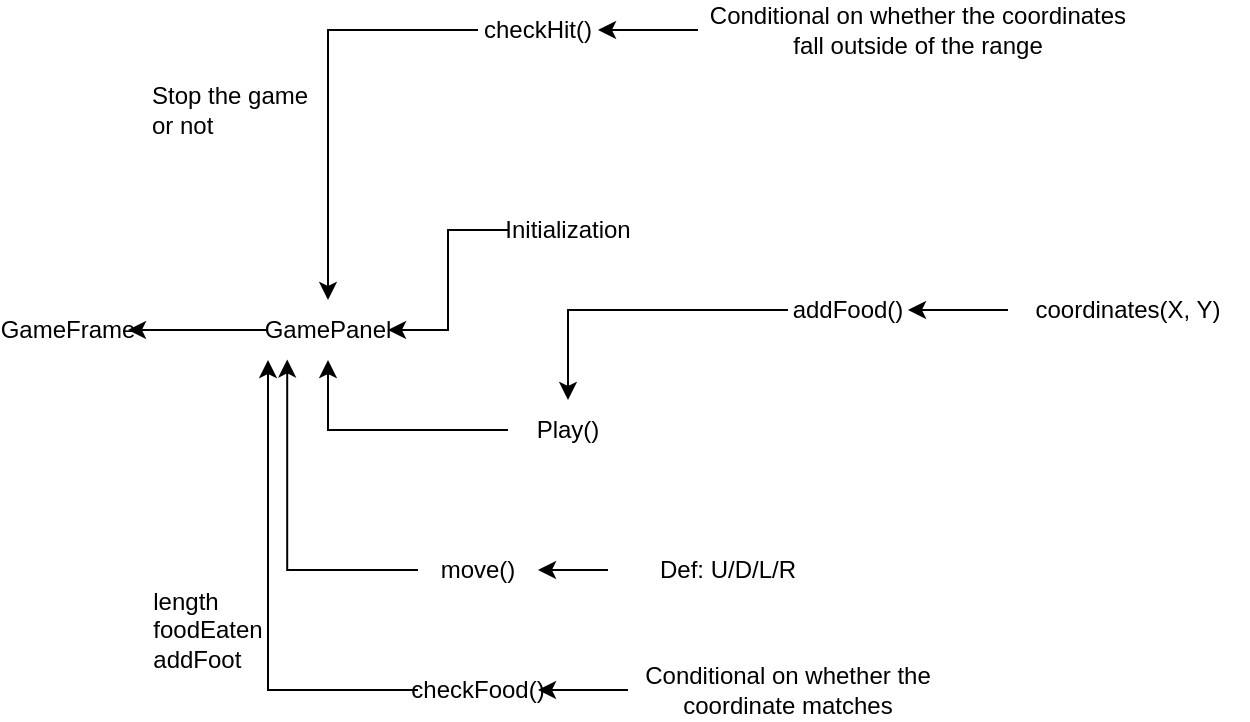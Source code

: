 <mxfile version="21.2.1" type="device">
  <diagram name="Page-1" id="sf806SjDGoL5aNGXaKsa">
    <mxGraphModel dx="957" dy="399" grid="1" gridSize="10" guides="1" tooltips="1" connect="1" arrows="1" fold="1" page="1" pageScale="1" pageWidth="850" pageHeight="1100" math="0" shadow="0">
      <root>
        <mxCell id="0" />
        <mxCell id="1" parent="0" />
        <mxCell id="ZUts0hzd4D-73yCrY00b-1" value="GameFrame" style="text;html=1;strokeColor=none;fillColor=none;align=center;verticalAlign=middle;whiteSpace=wrap;rounded=0;" vertex="1" parent="1">
          <mxGeometry x="115" y="260" width="60" height="30" as="geometry" />
        </mxCell>
        <mxCell id="ZUts0hzd4D-73yCrY00b-5" style="edgeStyle=orthogonalEdgeStyle;rounded=0;orthogonalLoop=1;jettySize=auto;html=1;entryX=1;entryY=0.5;entryDx=0;entryDy=0;" edge="1" parent="1" source="ZUts0hzd4D-73yCrY00b-2" target="ZUts0hzd4D-73yCrY00b-1">
          <mxGeometry relative="1" as="geometry" />
        </mxCell>
        <mxCell id="ZUts0hzd4D-73yCrY00b-2" value="GamePanel" style="text;html=1;strokeColor=none;fillColor=none;align=center;verticalAlign=middle;whiteSpace=wrap;rounded=0;" vertex="1" parent="1">
          <mxGeometry x="245" y="260" width="60" height="30" as="geometry" />
        </mxCell>
        <mxCell id="ZUts0hzd4D-73yCrY00b-7" style="edgeStyle=orthogonalEdgeStyle;rounded=0;orthogonalLoop=1;jettySize=auto;html=1;entryX=1;entryY=0.5;entryDx=0;entryDy=0;" edge="1" parent="1" source="ZUts0hzd4D-73yCrY00b-6" target="ZUts0hzd4D-73yCrY00b-2">
          <mxGeometry relative="1" as="geometry" />
        </mxCell>
        <mxCell id="ZUts0hzd4D-73yCrY00b-6" value="Initialization" style="text;html=1;strokeColor=none;fillColor=none;align=center;verticalAlign=middle;whiteSpace=wrap;rounded=0;" vertex="1" parent="1">
          <mxGeometry x="365" y="210" width="60" height="30" as="geometry" />
        </mxCell>
        <mxCell id="ZUts0hzd4D-73yCrY00b-11" style="edgeStyle=orthogonalEdgeStyle;rounded=0;orthogonalLoop=1;jettySize=auto;html=1;entryX=0.5;entryY=1;entryDx=0;entryDy=0;" edge="1" parent="1" source="ZUts0hzd4D-73yCrY00b-8" target="ZUts0hzd4D-73yCrY00b-2">
          <mxGeometry relative="1" as="geometry" />
        </mxCell>
        <mxCell id="ZUts0hzd4D-73yCrY00b-8" value="Play()" style="text;html=1;strokeColor=none;fillColor=none;align=center;verticalAlign=middle;whiteSpace=wrap;rounded=0;" vertex="1" parent="1">
          <mxGeometry x="365" y="310" width="60" height="30" as="geometry" />
        </mxCell>
        <mxCell id="ZUts0hzd4D-73yCrY00b-13" style="edgeStyle=orthogonalEdgeStyle;rounded=0;orthogonalLoop=1;jettySize=auto;html=1;entryX=0.5;entryY=0;entryDx=0;entryDy=0;" edge="1" parent="1" source="ZUts0hzd4D-73yCrY00b-12" target="ZUts0hzd4D-73yCrY00b-8">
          <mxGeometry relative="1" as="geometry" />
        </mxCell>
        <mxCell id="ZUts0hzd4D-73yCrY00b-12" value="addFood()" style="text;html=1;strokeColor=none;fillColor=none;align=center;verticalAlign=middle;whiteSpace=wrap;rounded=0;" vertex="1" parent="1">
          <mxGeometry x="505" y="250" width="60" height="30" as="geometry" />
        </mxCell>
        <mxCell id="ZUts0hzd4D-73yCrY00b-15" style="edgeStyle=orthogonalEdgeStyle;rounded=0;orthogonalLoop=1;jettySize=auto;html=1;entryX=1;entryY=0.5;entryDx=0;entryDy=0;" edge="1" parent="1" source="ZUts0hzd4D-73yCrY00b-14" target="ZUts0hzd4D-73yCrY00b-12">
          <mxGeometry relative="1" as="geometry" />
        </mxCell>
        <mxCell id="ZUts0hzd4D-73yCrY00b-14" value="coordinates(X, Y)" style="text;html=1;strokeColor=none;fillColor=none;align=center;verticalAlign=middle;whiteSpace=wrap;rounded=0;" vertex="1" parent="1">
          <mxGeometry x="615" y="250" width="120" height="30" as="geometry" />
        </mxCell>
        <mxCell id="ZUts0hzd4D-73yCrY00b-17" style="edgeStyle=orthogonalEdgeStyle;rounded=0;orthogonalLoop=1;jettySize=auto;html=1;entryX=0.16;entryY=0.99;entryDx=0;entryDy=0;entryPerimeter=0;" edge="1" parent="1" source="ZUts0hzd4D-73yCrY00b-16" target="ZUts0hzd4D-73yCrY00b-2">
          <mxGeometry relative="1" as="geometry" />
        </mxCell>
        <mxCell id="ZUts0hzd4D-73yCrY00b-16" value="move()" style="text;html=1;strokeColor=none;fillColor=none;align=center;verticalAlign=middle;whiteSpace=wrap;rounded=0;" vertex="1" parent="1">
          <mxGeometry x="320" y="380" width="60" height="30" as="geometry" />
        </mxCell>
        <mxCell id="ZUts0hzd4D-73yCrY00b-19" style="edgeStyle=orthogonalEdgeStyle;rounded=0;orthogonalLoop=1;jettySize=auto;html=1;" edge="1" parent="1" source="ZUts0hzd4D-73yCrY00b-18" target="ZUts0hzd4D-73yCrY00b-16">
          <mxGeometry relative="1" as="geometry" />
        </mxCell>
        <mxCell id="ZUts0hzd4D-73yCrY00b-18" value="Def: U/D/L/R" style="text;html=1;strokeColor=none;fillColor=none;align=center;verticalAlign=middle;whiteSpace=wrap;rounded=0;" vertex="1" parent="1">
          <mxGeometry x="415" y="380" width="120" height="30" as="geometry" />
        </mxCell>
        <mxCell id="ZUts0hzd4D-73yCrY00b-21" style="edgeStyle=orthogonalEdgeStyle;rounded=0;orthogonalLoop=1;jettySize=auto;html=1;entryX=0;entryY=1;entryDx=0;entryDy=0;" edge="1" parent="1" source="ZUts0hzd4D-73yCrY00b-20" target="ZUts0hzd4D-73yCrY00b-2">
          <mxGeometry relative="1" as="geometry" />
        </mxCell>
        <mxCell id="ZUts0hzd4D-73yCrY00b-20" value="checkFood()" style="text;html=1;strokeColor=none;fillColor=none;align=center;verticalAlign=middle;whiteSpace=wrap;rounded=0;" vertex="1" parent="1">
          <mxGeometry x="320" y="440" width="60" height="30" as="geometry" />
        </mxCell>
        <mxCell id="ZUts0hzd4D-73yCrY00b-23" style="edgeStyle=orthogonalEdgeStyle;rounded=0;orthogonalLoop=1;jettySize=auto;html=1;entryX=1;entryY=0.5;entryDx=0;entryDy=0;" edge="1" parent="1" source="ZUts0hzd4D-73yCrY00b-22" target="ZUts0hzd4D-73yCrY00b-20">
          <mxGeometry relative="1" as="geometry" />
        </mxCell>
        <mxCell id="ZUts0hzd4D-73yCrY00b-22" value="Conditional on whether the coordinate matches" style="text;html=1;strokeColor=none;fillColor=none;align=center;verticalAlign=middle;whiteSpace=wrap;rounded=0;" vertex="1" parent="1">
          <mxGeometry x="425" y="440" width="160" height="30" as="geometry" />
        </mxCell>
        <mxCell id="ZUts0hzd4D-73yCrY00b-24" value="&lt;div style=&quot;text-align: left;&quot;&gt;&lt;span style=&quot;background-color: initial;&quot;&gt;length&lt;/span&gt;&lt;/div&gt;&lt;div style=&quot;text-align: left;&quot;&gt;&lt;span style=&quot;background-color: initial;&quot;&gt;foodEaten&lt;/span&gt;&lt;/div&gt;&lt;div style=&quot;text-align: left;&quot;&gt;&lt;span style=&quot;background-color: initial;&quot;&gt;addFoot&lt;/span&gt;&lt;/div&gt;" style="text;html=1;strokeColor=none;fillColor=none;align=center;verticalAlign=middle;whiteSpace=wrap;rounded=0;" vertex="1" parent="1">
          <mxGeometry x="185" y="410" width="60" height="30" as="geometry" />
        </mxCell>
        <mxCell id="ZUts0hzd4D-73yCrY00b-26" style="edgeStyle=orthogonalEdgeStyle;rounded=0;orthogonalLoop=1;jettySize=auto;html=1;" edge="1" parent="1" source="ZUts0hzd4D-73yCrY00b-25" target="ZUts0hzd4D-73yCrY00b-2">
          <mxGeometry relative="1" as="geometry" />
        </mxCell>
        <mxCell id="ZUts0hzd4D-73yCrY00b-25" value="checkHit()" style="text;html=1;strokeColor=none;fillColor=none;align=center;verticalAlign=middle;whiteSpace=wrap;rounded=0;" vertex="1" parent="1">
          <mxGeometry x="350" y="110" width="60" height="30" as="geometry" />
        </mxCell>
        <mxCell id="ZUts0hzd4D-73yCrY00b-28" style="edgeStyle=orthogonalEdgeStyle;rounded=0;orthogonalLoop=1;jettySize=auto;html=1;entryX=1;entryY=0.5;entryDx=0;entryDy=0;" edge="1" parent="1" source="ZUts0hzd4D-73yCrY00b-27" target="ZUts0hzd4D-73yCrY00b-25">
          <mxGeometry relative="1" as="geometry" />
        </mxCell>
        <mxCell id="ZUts0hzd4D-73yCrY00b-27" value="Conditional on whether the coordinates fall outside of the range" style="text;html=1;strokeColor=none;fillColor=none;align=center;verticalAlign=middle;whiteSpace=wrap;rounded=0;" vertex="1" parent="1">
          <mxGeometry x="460" y="110" width="220" height="30" as="geometry" />
        </mxCell>
        <mxCell id="ZUts0hzd4D-73yCrY00b-29" value="Stop the game or not" style="text;html=1;strokeColor=none;fillColor=none;align=left;verticalAlign=middle;whiteSpace=wrap;rounded=0;" vertex="1" parent="1">
          <mxGeometry x="185" y="150" width="90" height="30" as="geometry" />
        </mxCell>
      </root>
    </mxGraphModel>
  </diagram>
</mxfile>
